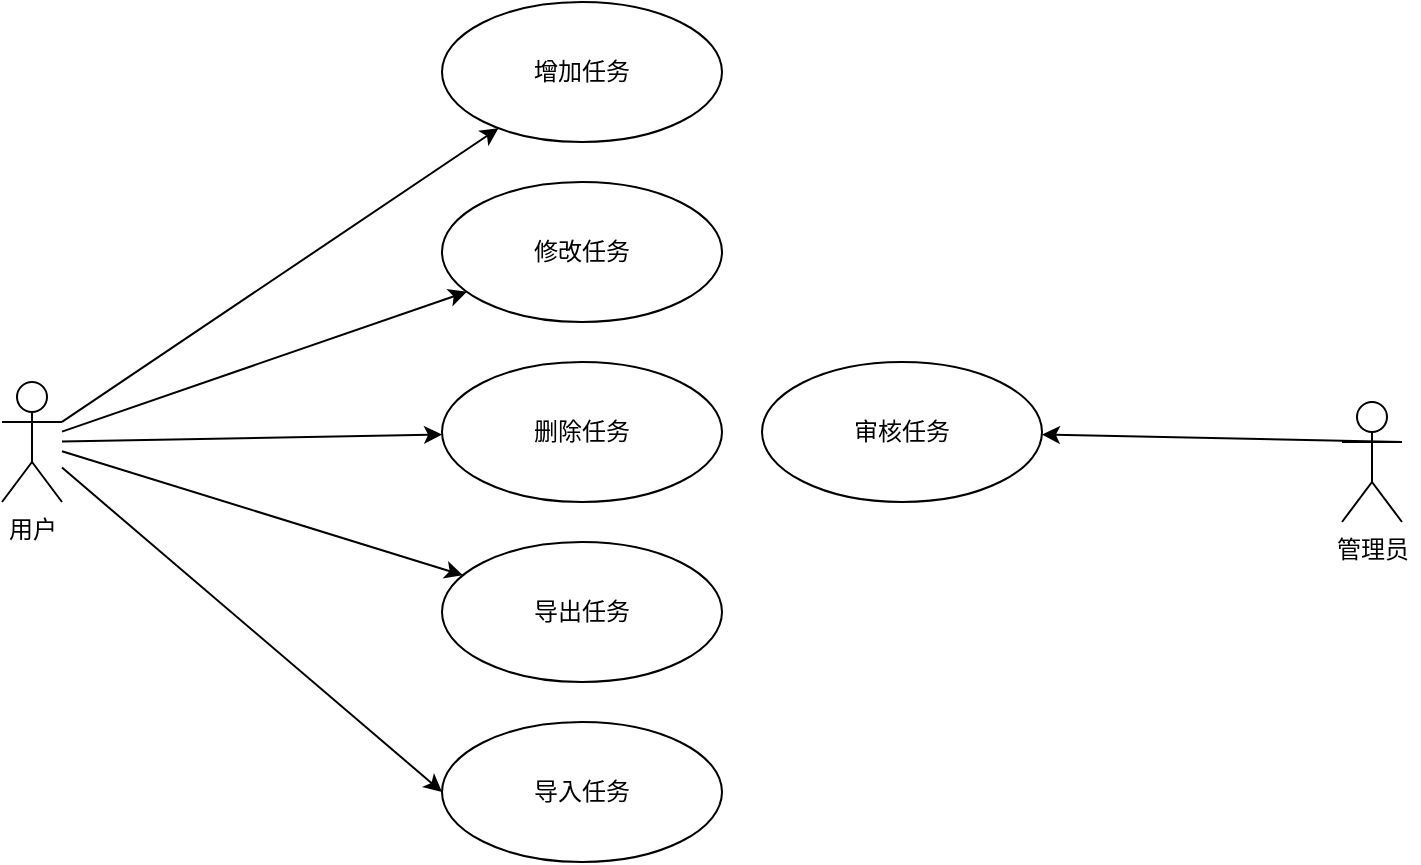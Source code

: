 <mxfile version="14.7.7" type="github">
  <diagram id="b2nd4qOSTPnS6qTTrthb" name="Page-1">
    <mxGraphModel dx="946" dy="595" grid="1" gridSize="10" guides="1" tooltips="1" connect="1" arrows="1" fold="1" page="1" pageScale="1" pageWidth="850" pageHeight="1100" math="0" shadow="0">
      <root>
        <mxCell id="0" />
        <mxCell id="1" parent="0" />
        <mxCell id="N-jBnBJXChuNwNHnJyLa-7" style="rounded=0;orthogonalLoop=1;jettySize=auto;html=1;" edge="1" parent="1" source="N-jBnBJXChuNwNHnJyLa-1" target="N-jBnBJXChuNwNHnJyLa-2">
          <mxGeometry relative="1" as="geometry" />
        </mxCell>
        <mxCell id="N-jBnBJXChuNwNHnJyLa-8" style="edgeStyle=none;rounded=0;orthogonalLoop=1;jettySize=auto;html=1;" edge="1" parent="1" source="N-jBnBJXChuNwNHnJyLa-1" target="N-jBnBJXChuNwNHnJyLa-3">
          <mxGeometry relative="1" as="geometry" />
        </mxCell>
        <mxCell id="N-jBnBJXChuNwNHnJyLa-9" style="edgeStyle=none;rounded=0;orthogonalLoop=1;jettySize=auto;html=1;" edge="1" parent="1" source="N-jBnBJXChuNwNHnJyLa-1" target="N-jBnBJXChuNwNHnJyLa-4">
          <mxGeometry relative="1" as="geometry" />
        </mxCell>
        <mxCell id="N-jBnBJXChuNwNHnJyLa-10" style="edgeStyle=none;rounded=0;orthogonalLoop=1;jettySize=auto;html=1;" edge="1" parent="1" source="N-jBnBJXChuNwNHnJyLa-1" target="N-jBnBJXChuNwNHnJyLa-5">
          <mxGeometry relative="1" as="geometry" />
        </mxCell>
        <mxCell id="N-jBnBJXChuNwNHnJyLa-11" style="edgeStyle=none;rounded=0;orthogonalLoop=1;jettySize=auto;html=1;entryX=0;entryY=0.5;entryDx=0;entryDy=0;" edge="1" parent="1" source="N-jBnBJXChuNwNHnJyLa-1" target="N-jBnBJXChuNwNHnJyLa-6">
          <mxGeometry relative="1" as="geometry" />
        </mxCell>
        <mxCell id="N-jBnBJXChuNwNHnJyLa-1" value="用户" style="shape=umlActor;verticalLabelPosition=bottom;verticalAlign=top;html=1;" vertex="1" parent="1">
          <mxGeometry x="90" y="220" width="30" height="60" as="geometry" />
        </mxCell>
        <mxCell id="N-jBnBJXChuNwNHnJyLa-2" value="增加任务" style="ellipse;whiteSpace=wrap;html=1;" vertex="1" parent="1">
          <mxGeometry x="310" y="30" width="140" height="70" as="geometry" />
        </mxCell>
        <mxCell id="N-jBnBJXChuNwNHnJyLa-3" value="修改任务" style="ellipse;whiteSpace=wrap;html=1;" vertex="1" parent="1">
          <mxGeometry x="310" y="120" width="140" height="70" as="geometry" />
        </mxCell>
        <mxCell id="N-jBnBJXChuNwNHnJyLa-4" value="删除任务" style="ellipse;whiteSpace=wrap;html=1;" vertex="1" parent="1">
          <mxGeometry x="310" y="210" width="140" height="70" as="geometry" />
        </mxCell>
        <mxCell id="N-jBnBJXChuNwNHnJyLa-5" value="导出任务" style="ellipse;whiteSpace=wrap;html=1;" vertex="1" parent="1">
          <mxGeometry x="310" y="300" width="140" height="70" as="geometry" />
        </mxCell>
        <mxCell id="N-jBnBJXChuNwNHnJyLa-6" value="导入任务" style="ellipse;whiteSpace=wrap;html=1;" vertex="1" parent="1">
          <mxGeometry x="310" y="390" width="140" height="70" as="geometry" />
        </mxCell>
        <mxCell id="N-jBnBJXChuNwNHnJyLa-14" style="edgeStyle=none;rounded=0;orthogonalLoop=1;jettySize=auto;html=1;exitX=1;exitY=0.333;exitDx=0;exitDy=0;exitPerimeter=0;" edge="1" parent="1" source="N-jBnBJXChuNwNHnJyLa-12" target="N-jBnBJXChuNwNHnJyLa-13">
          <mxGeometry relative="1" as="geometry" />
        </mxCell>
        <mxCell id="N-jBnBJXChuNwNHnJyLa-12" value="管理员" style="shape=umlActor;verticalLabelPosition=bottom;verticalAlign=top;html=1;" vertex="1" parent="1">
          <mxGeometry x="760" y="230" width="30" height="60" as="geometry" />
        </mxCell>
        <mxCell id="N-jBnBJXChuNwNHnJyLa-13" value="审核任务" style="ellipse;whiteSpace=wrap;html=1;" vertex="1" parent="1">
          <mxGeometry x="470" y="210" width="140" height="70" as="geometry" />
        </mxCell>
      </root>
    </mxGraphModel>
  </diagram>
</mxfile>
